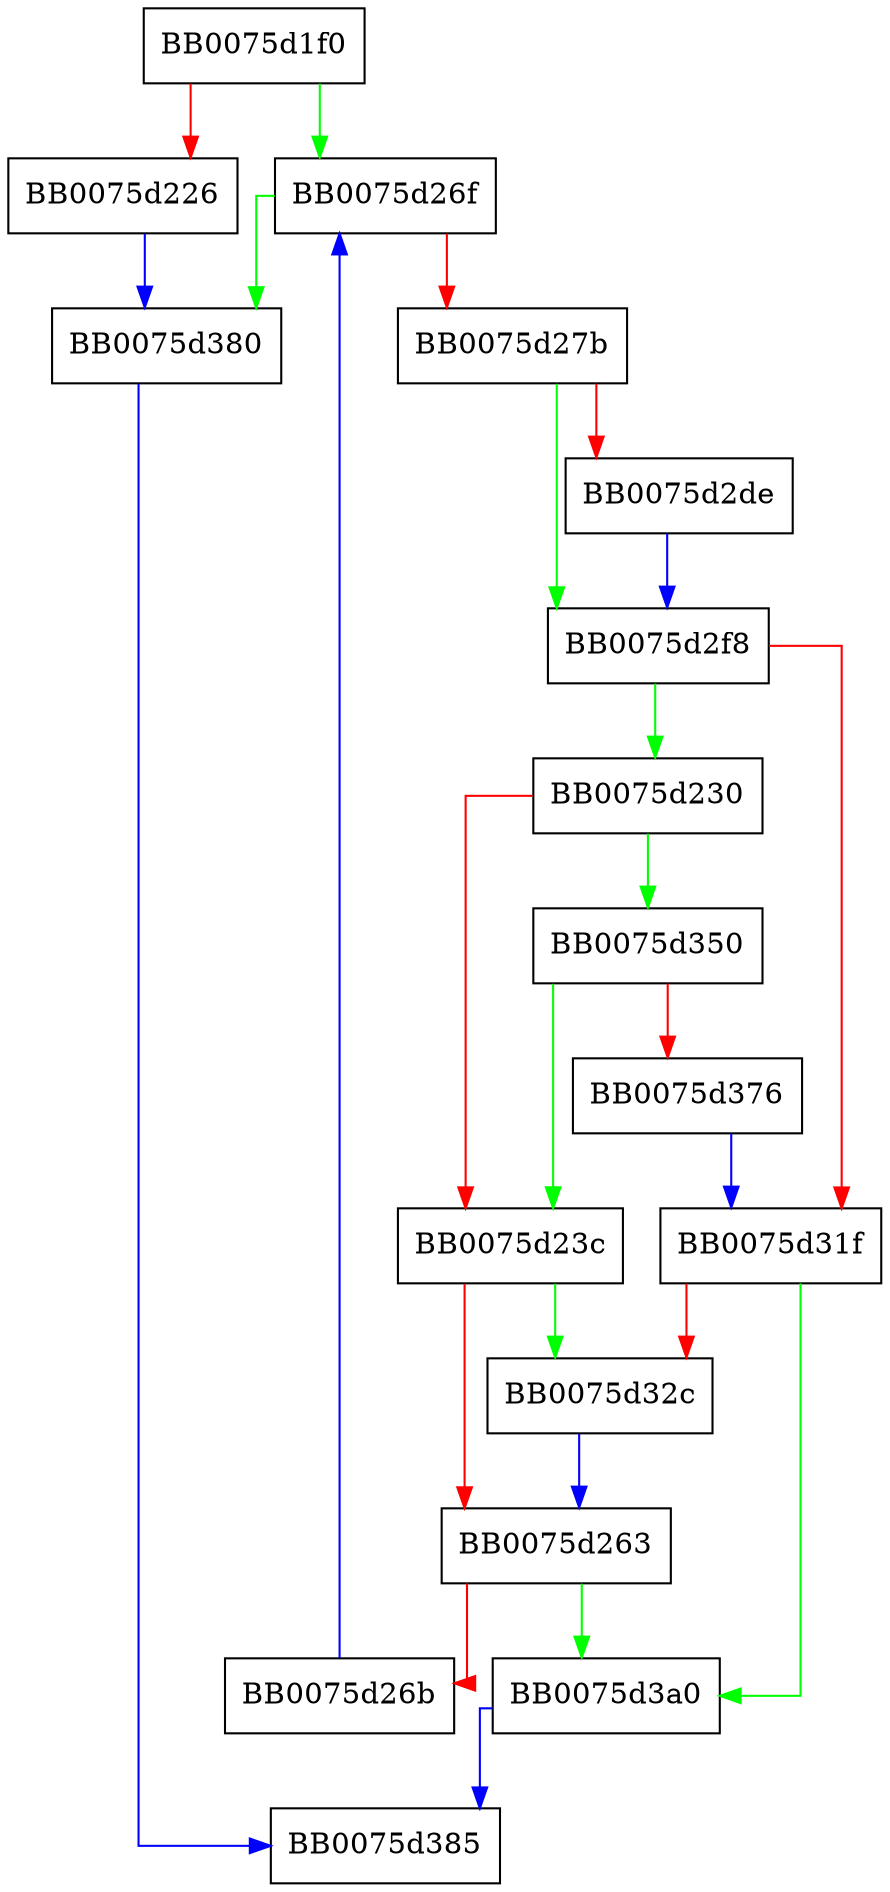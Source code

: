 digraph evp_pkey_ctx_setget_params_to_ctrl {
  node [shape="box"];
  graph [splines=ortho];
  BB0075d1f0 -> BB0075d26f [color="green"];
  BB0075d1f0 -> BB0075d226 [color="red"];
  BB0075d226 -> BB0075d380 [color="blue"];
  BB0075d230 -> BB0075d350 [color="green"];
  BB0075d230 -> BB0075d23c [color="red"];
  BB0075d23c -> BB0075d32c [color="green"];
  BB0075d23c -> BB0075d263 [color="red"];
  BB0075d263 -> BB0075d3a0 [color="green"];
  BB0075d263 -> BB0075d26b [color="red"];
  BB0075d26b -> BB0075d26f [color="blue"];
  BB0075d26f -> BB0075d380 [color="green"];
  BB0075d26f -> BB0075d27b [color="red"];
  BB0075d27b -> BB0075d2f8 [color="green"];
  BB0075d27b -> BB0075d2de [color="red"];
  BB0075d2de -> BB0075d2f8 [color="blue"];
  BB0075d2f8 -> BB0075d230 [color="green"];
  BB0075d2f8 -> BB0075d31f [color="red"];
  BB0075d31f -> BB0075d3a0 [color="green"];
  BB0075d31f -> BB0075d32c [color="red"];
  BB0075d32c -> BB0075d263 [color="blue"];
  BB0075d350 -> BB0075d23c [color="green"];
  BB0075d350 -> BB0075d376 [color="red"];
  BB0075d376 -> BB0075d31f [color="blue"];
  BB0075d380 -> BB0075d385 [color="blue"];
  BB0075d3a0 -> BB0075d385 [color="blue"];
}
